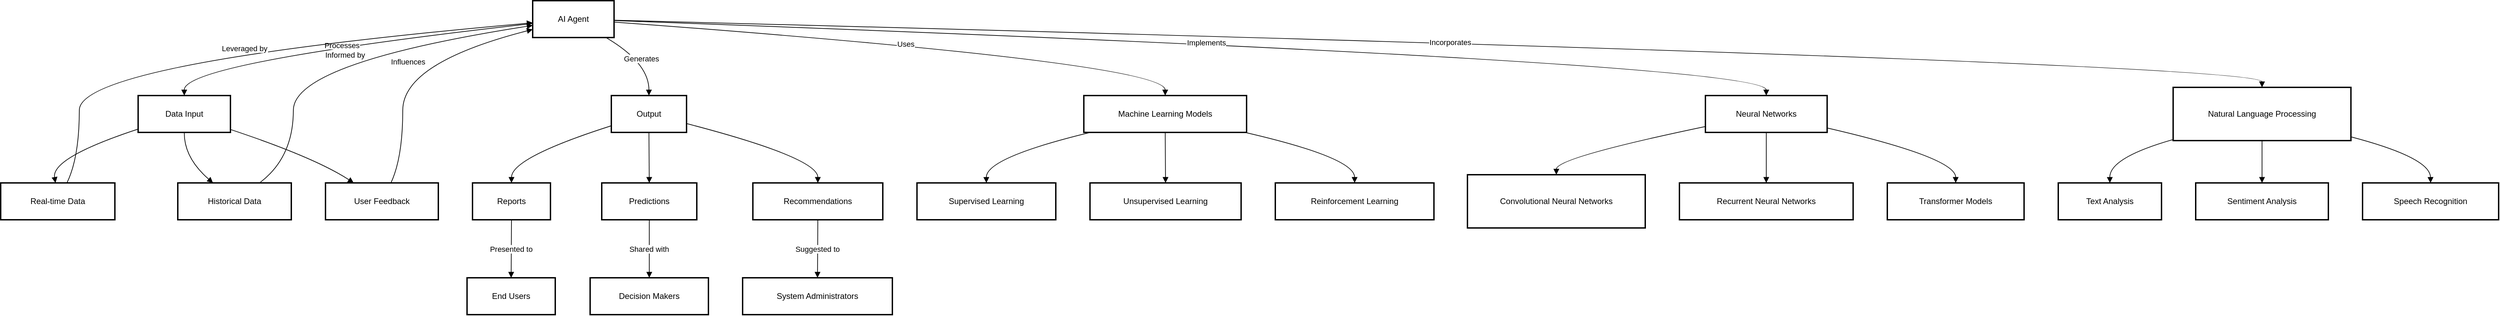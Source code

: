 <mxfile version="28.1.1">
  <diagram name="第 1 页" id="amebOHAFhEy2fP7Yo9b4">
    <mxGraphModel dx="1426" dy="777" grid="1" gridSize="10" guides="1" tooltips="1" connect="1" arrows="1" fold="1" page="1" pageScale="1" pageWidth="827" pageHeight="1169" math="0" shadow="0">
      <root>
        <mxCell id="0" />
        <mxCell id="1" parent="0" />
        <mxCell id="2" value="AI Agent" style="whiteSpace=wrap;strokeWidth=2;" parent="1" vertex="1">
          <mxGeometry x="786" y="8" width="119" height="54" as="geometry" />
        </mxCell>
        <mxCell id="3" value="Data Input" style="whiteSpace=wrap;strokeWidth=2;" parent="1" vertex="1">
          <mxGeometry x="209" y="147" width="135" height="54" as="geometry" />
        </mxCell>
        <mxCell id="4" value="Output" style="whiteSpace=wrap;strokeWidth=2;" parent="1" vertex="1">
          <mxGeometry x="901" y="147" width="110" height="54" as="geometry" />
        </mxCell>
        <mxCell id="5" value="Machine Learning Models" style="whiteSpace=wrap;strokeWidth=2;" parent="1" vertex="1">
          <mxGeometry x="1592" y="147" width="238" height="54" as="geometry" />
        </mxCell>
        <mxCell id="6" value="Neural Networks" style="whiteSpace=wrap;strokeWidth=2;" parent="1" vertex="1">
          <mxGeometry x="2501" y="147" width="178" height="54" as="geometry" />
        </mxCell>
        <mxCell id="7" value="Natural Language Processing" style="whiteSpace=wrap;strokeWidth=2;" parent="1" vertex="1">
          <mxGeometry x="3185" y="135" width="260" height="78" as="geometry" />
        </mxCell>
        <mxCell id="8" value="Real-time Data" style="whiteSpace=wrap;strokeWidth=2;" parent="1" vertex="1">
          <mxGeometry x="8" y="275" width="167" height="54" as="geometry" />
        </mxCell>
        <mxCell id="9" value="Historical Data" style="whiteSpace=wrap;strokeWidth=2;" parent="1" vertex="1">
          <mxGeometry x="267" y="275" width="166" height="54" as="geometry" />
        </mxCell>
        <mxCell id="10" value="User Feedback" style="whiteSpace=wrap;strokeWidth=2;" parent="1" vertex="1">
          <mxGeometry x="483" y="275" width="165" height="54" as="geometry" />
        </mxCell>
        <mxCell id="11" value="Reports" style="whiteSpace=wrap;strokeWidth=2;" parent="1" vertex="1">
          <mxGeometry x="698" y="275" width="114" height="54" as="geometry" />
        </mxCell>
        <mxCell id="12" value="Predictions" style="whiteSpace=wrap;strokeWidth=2;" parent="1" vertex="1">
          <mxGeometry x="887" y="275" width="139" height="54" as="geometry" />
        </mxCell>
        <mxCell id="13" value="Recommendations" style="whiteSpace=wrap;strokeWidth=2;" parent="1" vertex="1">
          <mxGeometry x="1108" y="275" width="190" height="54" as="geometry" />
        </mxCell>
        <mxCell id="14" value="Supervised Learning" style="whiteSpace=wrap;strokeWidth=2;" parent="1" vertex="1">
          <mxGeometry x="1348" y="275" width="203" height="54" as="geometry" />
        </mxCell>
        <mxCell id="15" value="Unsupervised Learning" style="whiteSpace=wrap;strokeWidth=2;" parent="1" vertex="1">
          <mxGeometry x="1601" y="275" width="221" height="54" as="geometry" />
        </mxCell>
        <mxCell id="16" value="Reinforcement Learning" style="whiteSpace=wrap;strokeWidth=2;" parent="1" vertex="1">
          <mxGeometry x="1872" y="275" width="232" height="54" as="geometry" />
        </mxCell>
        <mxCell id="17" value="Convolutional Neural Networks" style="whiteSpace=wrap;strokeWidth=2;" parent="1" vertex="1">
          <mxGeometry x="2153" y="263" width="260" height="78" as="geometry" />
        </mxCell>
        <mxCell id="18" value="Recurrent Neural Networks" style="whiteSpace=wrap;strokeWidth=2;" parent="1" vertex="1">
          <mxGeometry x="2463" y="275" width="254" height="54" as="geometry" />
        </mxCell>
        <mxCell id="19" value="Transformer Models" style="whiteSpace=wrap;strokeWidth=2;" parent="1" vertex="1">
          <mxGeometry x="2767" y="275" width="200" height="54" as="geometry" />
        </mxCell>
        <mxCell id="20" value="Text Analysis" style="whiteSpace=wrap;strokeWidth=2;" parent="1" vertex="1">
          <mxGeometry x="3017" y="275" width="151" height="54" as="geometry" />
        </mxCell>
        <mxCell id="21" value="Sentiment Analysis" style="whiteSpace=wrap;strokeWidth=2;" parent="1" vertex="1">
          <mxGeometry x="3218" y="275" width="194" height="54" as="geometry" />
        </mxCell>
        <mxCell id="22" value="Speech Recognition" style="whiteSpace=wrap;strokeWidth=2;" parent="1" vertex="1">
          <mxGeometry x="3462" y="275" width="199" height="54" as="geometry" />
        </mxCell>
        <mxCell id="23" value="End Users" style="whiteSpace=wrap;strokeWidth=2;" parent="1" vertex="1">
          <mxGeometry x="690" y="414" width="129" height="54" as="geometry" />
        </mxCell>
        <mxCell id="24" value="Decision Makers" style="whiteSpace=wrap;strokeWidth=2;" parent="1" vertex="1">
          <mxGeometry x="870" y="414" width="173" height="54" as="geometry" />
        </mxCell>
        <mxCell id="25" value="System Administrators" style="whiteSpace=wrap;strokeWidth=2;" parent="1" vertex="1">
          <mxGeometry x="1093" y="414" width="219" height="54" as="geometry" />
        </mxCell>
        <mxCell id="26" value="Processes" style="curved=1;startArrow=none;endArrow=block;exitX=0;exitY=0.62;entryX=0.5;entryY=0;" parent="1" source="2" target="3" edge="1">
          <mxGeometry relative="1" as="geometry">
            <Array as="points">
              <mxPoint x="276" y="99" />
            </Array>
          </mxGeometry>
        </mxCell>
        <mxCell id="27" value="Generates" style="curved=1;startArrow=none;endArrow=block;exitX=0.9;exitY=1;entryX=0.5;entryY=0;" parent="1" source="2" target="4" edge="1">
          <mxGeometry relative="1" as="geometry">
            <Array as="points">
              <mxPoint x="956" y="99" />
            </Array>
          </mxGeometry>
        </mxCell>
        <mxCell id="28" value="Uses" style="curved=1;startArrow=none;endArrow=block;exitX=1;exitY=0.58;entryX=0.5;entryY=0;" parent="1" source="2" target="5" edge="1">
          <mxGeometry relative="1" as="geometry">
            <Array as="points">
              <mxPoint x="1711" y="99" />
            </Array>
          </mxGeometry>
        </mxCell>
        <mxCell id="29" value="Implements" style="curved=1;startArrow=none;endArrow=block;exitX=1;exitY=0.54;entryX=0.5;entryY=0;" parent="1" source="2" target="6" edge="1">
          <mxGeometry relative="1" as="geometry">
            <Array as="points">
              <mxPoint x="2590" y="99" />
            </Array>
          </mxGeometry>
        </mxCell>
        <mxCell id="30" value="Incorporates" style="curved=1;startArrow=none;endArrow=block;exitX=1;exitY=0.53;entryX=0.5;entryY=0;" parent="1" source="2" target="7" edge="1">
          <mxGeometry relative="1" as="geometry">
            <Array as="points">
              <mxPoint x="3315" y="99" />
            </Array>
          </mxGeometry>
        </mxCell>
        <mxCell id="31" value="" style="curved=1;startArrow=none;endArrow=block;exitX=0;exitY=0.91;entryX=0.48;entryY=0;" parent="1" source="3" target="8" edge="1">
          <mxGeometry relative="1" as="geometry">
            <Array as="points">
              <mxPoint x="82" y="238" />
            </Array>
          </mxGeometry>
        </mxCell>
        <mxCell id="32" value="" style="curved=1;startArrow=none;endArrow=block;exitX=0.5;exitY=1;entryX=0.31;entryY=0;" parent="1" source="3" target="9" edge="1">
          <mxGeometry relative="1" as="geometry">
            <Array as="points">
              <mxPoint x="276" y="238" />
            </Array>
          </mxGeometry>
        </mxCell>
        <mxCell id="33" value="" style="curved=1;startArrow=none;endArrow=block;exitX=1;exitY=0.92;entryX=0.25;entryY=0;" parent="1" source="3" target="10" edge="1">
          <mxGeometry relative="1" as="geometry">
            <Array as="points">
              <mxPoint x="468" y="238" />
            </Array>
          </mxGeometry>
        </mxCell>
        <mxCell id="34" value="" style="curved=1;startArrow=none;endArrow=block;exitX=0;exitY=0.82;entryX=0.5;entryY=0;" parent="1" source="4" target="11" edge="1">
          <mxGeometry relative="1" as="geometry">
            <Array as="points">
              <mxPoint x="755" y="238" />
            </Array>
          </mxGeometry>
        </mxCell>
        <mxCell id="35" value="" style="curved=1;startArrow=none;endArrow=block;exitX=0.5;exitY=1;entryX=0.5;entryY=0;" parent="1" source="4" target="12" edge="1">
          <mxGeometry relative="1" as="geometry">
            <Array as="points" />
          </mxGeometry>
        </mxCell>
        <mxCell id="36" value="" style="curved=1;startArrow=none;endArrow=block;exitX=1;exitY=0.76;entryX=0.5;entryY=0;" parent="1" source="4" target="13" edge="1">
          <mxGeometry relative="1" as="geometry">
            <Array as="points">
              <mxPoint x="1203" y="238" />
            </Array>
          </mxGeometry>
        </mxCell>
        <mxCell id="37" value="" style="curved=1;startArrow=none;endArrow=block;exitX=0.04;exitY=1;entryX=0.5;entryY=0;" parent="1" source="5" target="14" edge="1">
          <mxGeometry relative="1" as="geometry">
            <Array as="points">
              <mxPoint x="1449" y="238" />
            </Array>
          </mxGeometry>
        </mxCell>
        <mxCell id="38" value="" style="curved=1;startArrow=none;endArrow=block;exitX=0.5;exitY=1;entryX=0.5;entryY=0;" parent="1" source="5" target="15" edge="1">
          <mxGeometry relative="1" as="geometry">
            <Array as="points" />
          </mxGeometry>
        </mxCell>
        <mxCell id="39" value="" style="curved=1;startArrow=none;endArrow=block;exitX=0.99;exitY=1;entryX=0.5;entryY=0;" parent="1" source="5" target="16" edge="1">
          <mxGeometry relative="1" as="geometry">
            <Array as="points">
              <mxPoint x="1988" y="238" />
            </Array>
          </mxGeometry>
        </mxCell>
        <mxCell id="40" value="" style="curved=1;startArrow=none;endArrow=block;exitX=0;exitY=0.84;entryX=0.5;entryY=0;" parent="1" source="6" target="17" edge="1">
          <mxGeometry relative="1" as="geometry">
            <Array as="points">
              <mxPoint x="2283" y="238" />
            </Array>
          </mxGeometry>
        </mxCell>
        <mxCell id="41" value="" style="curved=1;startArrow=none;endArrow=block;exitX=0.5;exitY=1;entryX=0.5;entryY=0;" parent="1" source="6" target="18" edge="1">
          <mxGeometry relative="1" as="geometry">
            <Array as="points" />
          </mxGeometry>
        </mxCell>
        <mxCell id="42" value="" style="curved=1;startArrow=none;endArrow=block;exitX=1;exitY=0.88;entryX=0.5;entryY=0;" parent="1" source="6" target="19" edge="1">
          <mxGeometry relative="1" as="geometry">
            <Array as="points">
              <mxPoint x="2867" y="238" />
            </Array>
          </mxGeometry>
        </mxCell>
        <mxCell id="43" value="" style="curved=1;startArrow=none;endArrow=block;exitX=0;exitY=0.98;entryX=0.5;entryY=0;" parent="1" source="7" target="20" edge="1">
          <mxGeometry relative="1" as="geometry">
            <Array as="points">
              <mxPoint x="3092" y="238" />
            </Array>
          </mxGeometry>
        </mxCell>
        <mxCell id="44" value="" style="curved=1;startArrow=none;endArrow=block;exitX=0.5;exitY=1;entryX=0.5;entryY=0;" parent="1" source="7" target="21" edge="1">
          <mxGeometry relative="1" as="geometry">
            <Array as="points" />
          </mxGeometry>
        </mxCell>
        <mxCell id="45" value="" style="curved=1;startArrow=none;endArrow=block;exitX=1;exitY=0.93;entryX=0.5;entryY=0;" parent="1" source="7" target="22" edge="1">
          <mxGeometry relative="1" as="geometry">
            <Array as="points">
              <mxPoint x="3561" y="238" />
            </Array>
          </mxGeometry>
        </mxCell>
        <mxCell id="46" value="Leveraged by" style="curved=1;startArrow=none;endArrow=block;exitX=0.58;exitY=0;entryX=0;entryY=0.6;" parent="1" source="8" target="2" edge="1">
          <mxGeometry relative="1" as="geometry">
            <Array as="points">
              <mxPoint x="123" y="238" />
              <mxPoint x="123" y="99" />
            </Array>
          </mxGeometry>
        </mxCell>
        <mxCell id="47" value="Informed by" style="curved=1;startArrow=none;endArrow=block;exitX=0.72;exitY=0;entryX=0;entryY=0.67;" parent="1" source="9" target="2" edge="1">
          <mxGeometry relative="1" as="geometry">
            <Array as="points">
              <mxPoint x="436" y="238" />
              <mxPoint x="436" y="99" />
            </Array>
          </mxGeometry>
        </mxCell>
        <mxCell id="48" value="Influences" style="curved=1;startArrow=none;endArrow=block;exitX=0.58;exitY=0;entryX=0;entryY=0.78;" parent="1" source="10" target="2" edge="1">
          <mxGeometry relative="1" as="geometry">
            <Array as="points">
              <mxPoint x="596" y="238" />
              <mxPoint x="596" y="99" />
            </Array>
          </mxGeometry>
        </mxCell>
        <mxCell id="49" value="Presented to" style="curved=1;startArrow=none;endArrow=block;exitX=0.5;exitY=1;entryX=0.5;entryY=0;" parent="1" source="11" target="23" edge="1">
          <mxGeometry relative="1" as="geometry">
            <Array as="points" />
          </mxGeometry>
        </mxCell>
        <mxCell id="50" value="Shared with" style="curved=1;startArrow=none;endArrow=block;exitX=0.5;exitY=1;entryX=0.5;entryY=0;" parent="1" source="12" target="24" edge="1">
          <mxGeometry relative="1" as="geometry">
            <Array as="points" />
          </mxGeometry>
        </mxCell>
        <mxCell id="51" value="Suggested to" style="curved=1;startArrow=none;endArrow=block;exitX=0.5;exitY=1;entryX=0.5;entryY=0;" parent="1" source="13" target="25" edge="1">
          <mxGeometry relative="1" as="geometry">
            <Array as="points" />
          </mxGeometry>
        </mxCell>
      </root>
    </mxGraphModel>
  </diagram>
</mxfile>
